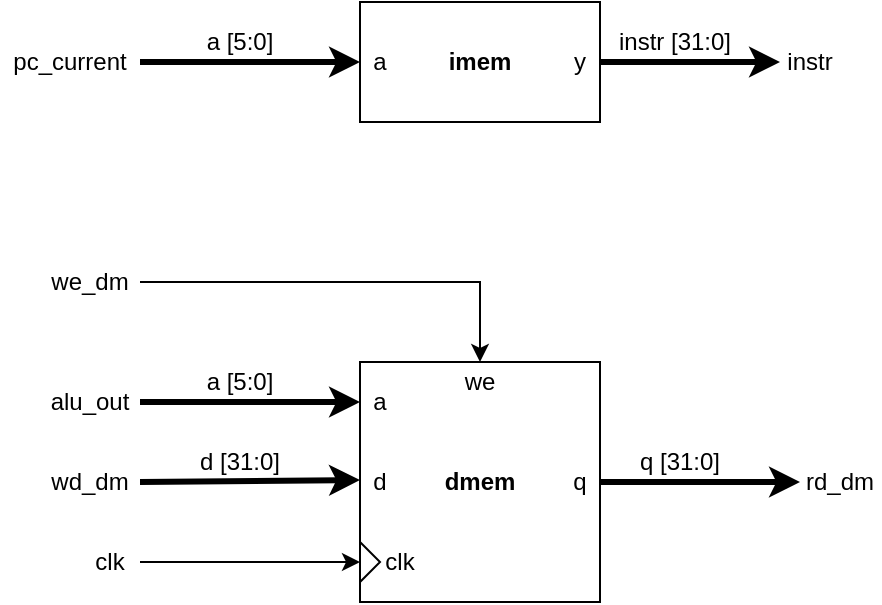 <mxfile version="12.2.6" type="google" pages="1"><diagram id="hZtBuXRkSsA5JSTUk6se" name="Page-1"><mxGraphModel dx="887" dy="625" grid="1" gridSize="10" guides="1" tooltips="1" connect="1" arrows="1" fold="1" page="1" pageScale="1" pageWidth="850" pageHeight="1100" math="0" shadow="0"><root><mxCell id="0"/><mxCell id="1" parent="0"/><mxCell id="xefAj1Vl9LqIQHrZh-CE-1" value="&lt;b&gt;dmem&lt;/b&gt;" style="rounded=0;whiteSpace=wrap;html=1;" parent="1" vertex="1"><mxGeometry x="270" y="320" width="120" height="120" as="geometry"/></mxCell><mxCell id="xefAj1Vl9LqIQHrZh-CE-2" value="clk" style="text;html=1;strokeColor=none;fillColor=none;align=center;verticalAlign=middle;whiteSpace=wrap;rounded=0;" parent="1" vertex="1"><mxGeometry x="280" y="410" width="20" height="20" as="geometry"/></mxCell><mxCell id="xefAj1Vl9LqIQHrZh-CE-3" value="" style="triangle;whiteSpace=wrap;html=1;" parent="1" vertex="1"><mxGeometry x="270" y="410" width="10" height="20" as="geometry"/></mxCell><mxCell id="xefAj1Vl9LqIQHrZh-CE-4" value="we" style="text;html=1;strokeColor=none;fillColor=none;align=center;verticalAlign=middle;whiteSpace=wrap;rounded=0;" parent="1" vertex="1"><mxGeometry x="315" y="320" width="30" height="20" as="geometry"/></mxCell><mxCell id="xefAj1Vl9LqIQHrZh-CE-5" value="a" style="text;html=1;strokeColor=none;fillColor=none;align=center;verticalAlign=middle;whiteSpace=wrap;rounded=0;" parent="1" vertex="1"><mxGeometry x="270" y="330" width="20" height="20" as="geometry"/></mxCell><mxCell id="xefAj1Vl9LqIQHrZh-CE-7" value="d" style="text;html=1;strokeColor=none;fillColor=none;align=center;verticalAlign=middle;whiteSpace=wrap;rounded=0;" parent="1" vertex="1"><mxGeometry x="270" y="370" width="20" height="20" as="geometry"/></mxCell><mxCell id="xefAj1Vl9LqIQHrZh-CE-20" value="" style="edgeStyle=orthogonalEdgeStyle;rounded=0;orthogonalLoop=1;jettySize=auto;html=1;strokeWidth=3;" parent="1" source="xefAj1Vl9LqIQHrZh-CE-8" target="xefAj1Vl9LqIQHrZh-CE-19" edge="1"><mxGeometry relative="1" as="geometry"/></mxCell><mxCell id="xefAj1Vl9LqIQHrZh-CE-8" value="q" style="text;html=1;strokeColor=none;fillColor=none;align=center;verticalAlign=middle;whiteSpace=wrap;rounded=0;" parent="1" vertex="1"><mxGeometry x="370" y="370" width="20" height="20" as="geometry"/></mxCell><mxCell id="xefAj1Vl9LqIQHrZh-CE-19" value="rd_dm" style="text;html=1;strokeColor=none;fillColor=none;align=center;verticalAlign=middle;whiteSpace=wrap;rounded=0;strokeWidth=3;" parent="1" vertex="1"><mxGeometry x="490" y="370" width="40" height="20" as="geometry"/></mxCell><mxCell id="xefAj1Vl9LqIQHrZh-CE-9" value="" style="endArrow=classic;html=1;entryX=0;entryY=0.5;entryDx=0;entryDy=0;strokeWidth=3;exitX=1;exitY=0.5;exitDx=0;exitDy=0;" parent="1" source="xefAj1Vl9LqIQHrZh-CE-14" target="xefAj1Vl9LqIQHrZh-CE-5" edge="1"><mxGeometry width="50" height="50" relative="1" as="geometry"><mxPoint x="160" y="340" as="sourcePoint"/><mxPoint x="240" y="360" as="targetPoint"/></mxGeometry></mxCell><mxCell id="xefAj1Vl9LqIQHrZh-CE-10" value="" style="endArrow=classic;html=1;entryX=0;entryY=0.5;entryDx=0;entryDy=0;strokeWidth=3;exitX=1;exitY=0.5;exitDx=0;exitDy=0;" parent="1" source="xefAj1Vl9LqIQHrZh-CE-13" edge="1"><mxGeometry width="50" height="50" relative="1" as="geometry"><mxPoint x="160" y="379" as="sourcePoint"/><mxPoint x="270" y="379" as="targetPoint"/></mxGeometry></mxCell><mxCell id="xefAj1Vl9LqIQHrZh-CE-11" value="" style="endArrow=classic;html=1;strokeWidth=1;entryX=0;entryY=0.5;entryDx=0;entryDy=0;exitX=1;exitY=0.5;exitDx=0;exitDy=0;" parent="1" source="xefAj1Vl9LqIQHrZh-CE-12" target="xefAj1Vl9LqIQHrZh-CE-3" edge="1"><mxGeometry width="50" height="50" relative="1" as="geometry"><mxPoint x="160" y="420" as="sourcePoint"/><mxPoint x="200" y="460" as="targetPoint"/></mxGeometry></mxCell><mxCell id="xefAj1Vl9LqIQHrZh-CE-12" value="clk" style="text;html=1;strokeColor=none;fillColor=none;align=center;verticalAlign=middle;whiteSpace=wrap;rounded=0;" parent="1" vertex="1"><mxGeometry x="130" y="410" width="30" height="20" as="geometry"/></mxCell><mxCell id="xefAj1Vl9LqIQHrZh-CE-13" value="wd_dm" style="text;html=1;strokeColor=none;fillColor=none;align=center;verticalAlign=middle;whiteSpace=wrap;rounded=0;" parent="1" vertex="1"><mxGeometry x="110" y="370" width="50" height="20" as="geometry"/></mxCell><mxCell id="xefAj1Vl9LqIQHrZh-CE-14" value="alu_out" style="text;html=1;strokeColor=none;fillColor=none;align=center;verticalAlign=middle;whiteSpace=wrap;rounded=0;" parent="1" vertex="1"><mxGeometry x="110" y="330" width="50" height="20" as="geometry"/></mxCell><mxCell id="xefAj1Vl9LqIQHrZh-CE-17" value="a [5:0]" style="text;html=1;strokeColor=none;fillColor=none;align=center;verticalAlign=middle;whiteSpace=wrap;rounded=0;" parent="1" vertex="1"><mxGeometry x="165" y="320" width="90" height="20" as="geometry"/></mxCell><mxCell id="xefAj1Vl9LqIQHrZh-CE-18" value="d [31:0]" style="text;html=1;strokeColor=none;fillColor=none;align=center;verticalAlign=middle;whiteSpace=wrap;rounded=0;" parent="1" vertex="1"><mxGeometry x="170" y="360" width="80" height="20" as="geometry"/></mxCell><mxCell id="xefAj1Vl9LqIQHrZh-CE-21" value="q [31:0]" style="text;html=1;strokeColor=none;fillColor=none;align=center;verticalAlign=middle;whiteSpace=wrap;rounded=0;strokeWidth=3;" parent="1" vertex="1"><mxGeometry x="390" y="360" width="80" height="20" as="geometry"/></mxCell><mxCell id="xefAj1Vl9LqIQHrZh-CE-22" value="" style="endArrow=classic;html=1;strokeWidth=1;entryX=0.5;entryY=0;entryDx=0;entryDy=0;exitX=1;exitY=0.5;exitDx=0;exitDy=0;rounded=0;" parent="1" source="xefAj1Vl9LqIQHrZh-CE-23" target="xefAj1Vl9LqIQHrZh-CE-4" edge="1"><mxGeometry width="50" height="50" relative="1" as="geometry"><mxPoint x="140" y="280" as="sourcePoint"/><mxPoint x="170" y="460" as="targetPoint"/><Array as="points"><mxPoint x="330" y="280"/></Array></mxGeometry></mxCell><mxCell id="xefAj1Vl9LqIQHrZh-CE-23" value="we_dm" style="text;html=1;strokeColor=none;fillColor=none;align=center;verticalAlign=middle;whiteSpace=wrap;rounded=0;" parent="1" vertex="1"><mxGeometry x="110" y="270" width="50" height="20" as="geometry"/></mxCell><mxCell id="xefAj1Vl9LqIQHrZh-CE-24" value="&lt;b&gt;imem&lt;/b&gt;" style="rounded=0;whiteSpace=wrap;html=1;strokeWidth=1;" parent="1" vertex="1"><mxGeometry x="270" y="140" width="120" height="60" as="geometry"/></mxCell><mxCell id="xefAj1Vl9LqIQHrZh-CE-25" value="a" style="text;html=1;strokeColor=none;fillColor=none;align=center;verticalAlign=middle;whiteSpace=wrap;rounded=0;" parent="1" vertex="1"><mxGeometry x="270" y="160" width="20" height="20" as="geometry"/></mxCell><mxCell id="xefAj1Vl9LqIQHrZh-CE-34" value="" style="edgeStyle=orthogonalEdgeStyle;rounded=0;orthogonalLoop=1;jettySize=auto;html=1;strokeWidth=3;" parent="1" source="xefAj1Vl9LqIQHrZh-CE-26" target="xefAj1Vl9LqIQHrZh-CE-33" edge="1"><mxGeometry relative="1" as="geometry"/></mxCell><mxCell id="xefAj1Vl9LqIQHrZh-CE-26" value="y" style="text;html=1;strokeColor=none;fillColor=none;align=center;verticalAlign=middle;whiteSpace=wrap;rounded=0;" parent="1" vertex="1"><mxGeometry x="370" y="160" width="20" height="20" as="geometry"/></mxCell><mxCell id="xefAj1Vl9LqIQHrZh-CE-33" value="instr" style="text;html=1;strokeColor=none;fillColor=none;align=center;verticalAlign=middle;whiteSpace=wrap;rounded=0;" parent="1" vertex="1"><mxGeometry x="480" y="160" width="30" height="20" as="geometry"/></mxCell><mxCell id="xefAj1Vl9LqIQHrZh-CE-29" value="pc_current" style="text;html=1;strokeColor=none;fillColor=none;align=center;verticalAlign=middle;whiteSpace=wrap;rounded=0;" parent="1" vertex="1"><mxGeometry x="90" y="160" width="70" height="20" as="geometry"/></mxCell><mxCell id="xefAj1Vl9LqIQHrZh-CE-30" value="" style="endArrow=classic;html=1;strokeWidth=3;entryX=0;entryY=0.5;entryDx=0;entryDy=0;exitX=1;exitY=0.5;exitDx=0;exitDy=0;" parent="1" source="xefAj1Vl9LqIQHrZh-CE-29" target="xefAj1Vl9LqIQHrZh-CE-25" edge="1"><mxGeometry width="50" height="50" relative="1" as="geometry"><mxPoint x="110" y="530" as="sourcePoint"/><mxPoint x="160" y="480" as="targetPoint"/></mxGeometry></mxCell><mxCell id="xefAj1Vl9LqIQHrZh-CE-31" value="a [5:0]" style="text;html=1;strokeColor=none;fillColor=none;align=center;verticalAlign=middle;whiteSpace=wrap;rounded=0;" parent="1" vertex="1"><mxGeometry x="165" y="150" width="90" height="20" as="geometry"/></mxCell><mxCell id="xefAj1Vl9LqIQHrZh-CE-35" value="instr [31:0]" style="text;html=1;strokeColor=none;fillColor=none;align=center;verticalAlign=middle;whiteSpace=wrap;rounded=0;" parent="1" vertex="1"><mxGeometry x="395" y="150" width="65" height="20" as="geometry"/></mxCell></root></mxGraphModel></diagram></mxfile>